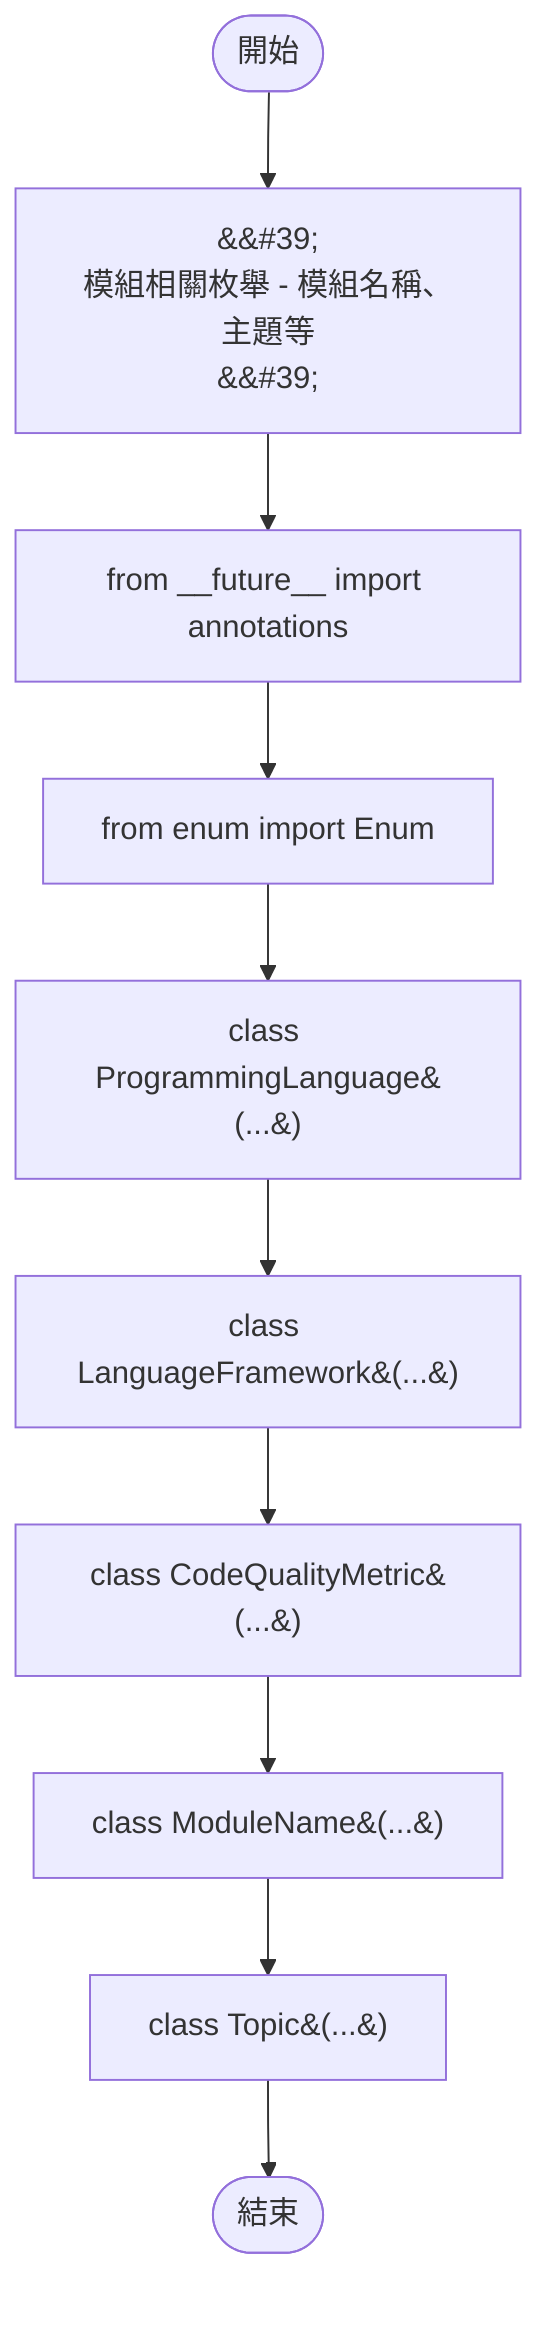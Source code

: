 flowchart TB
    n1([開始])
    n2([結束])
    n3[&amp;&#35;39;\n模組相關枚舉 - 模組名稱、主題等\n&amp;&#35;39;]
    n4[from __future__ import annotations]
    n5[from enum import Enum]
    n6[class ProgrammingLanguage&#40;...&#41;]
    n7[class LanguageFramework&#40;...&#41;]
    n8[class CodeQualityMetric&#40;...&#41;]
    n9[class ModuleName&#40;...&#41;]
    n10[class Topic&#40;...&#41;]
    n1 --> n3
    n3 --> n4
    n4 --> n5
    n5 --> n6
    n6 --> n7
    n7 --> n8
    n8 --> n9
    n9 --> n10
    n10 --> n2